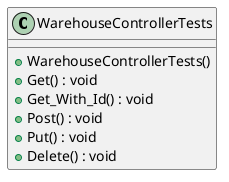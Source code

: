 @startuml
class WarehouseControllerTests {
    + WarehouseControllerTests()
    + Get() : void
    + Get_With_Id() : void
    + Post() : void
    + Put() : void
    + Delete() : void
}
@enduml
